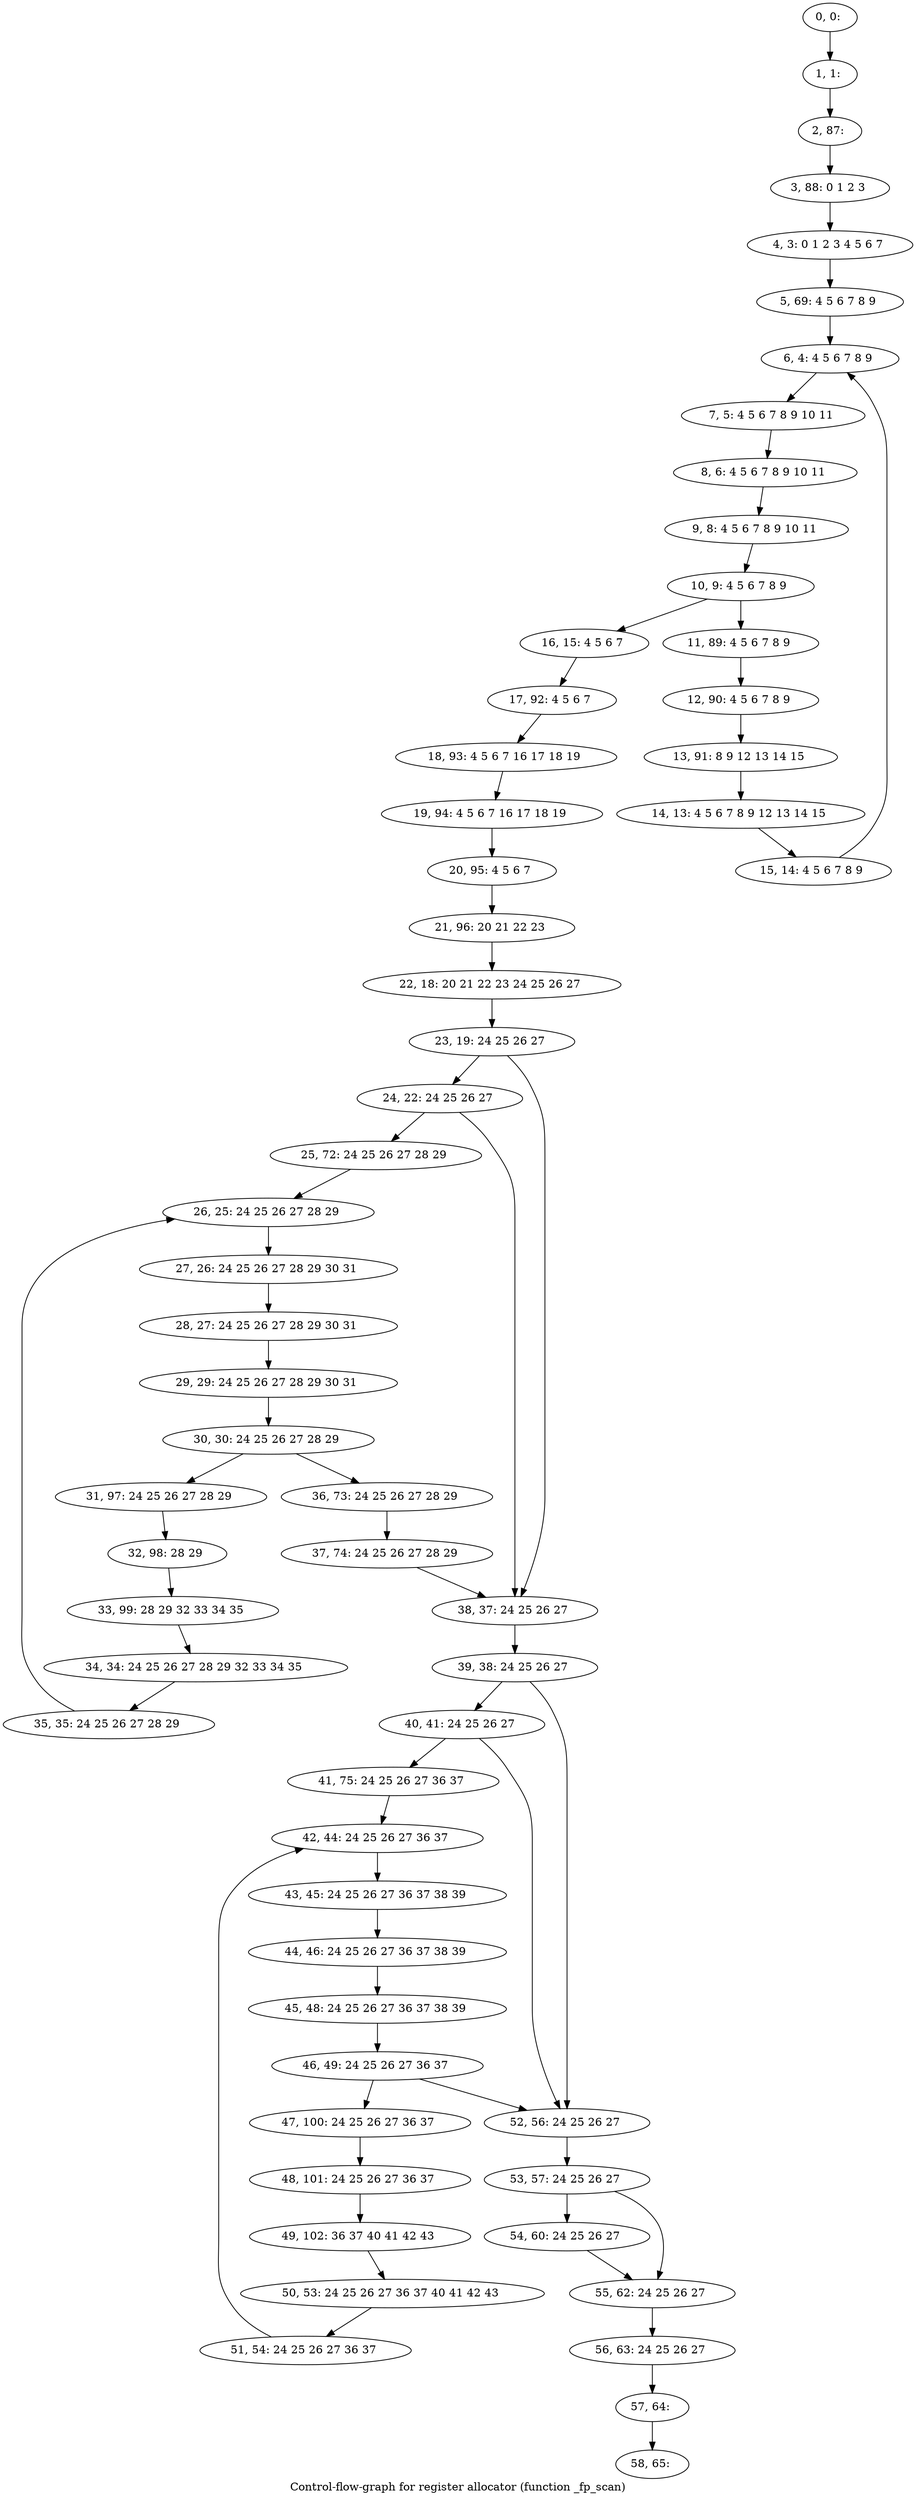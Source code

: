 digraph G {
graph [label="Control-flow-graph for register allocator (function _fp_scan)"]
0[label="0, 0: "];
1[label="1, 1: "];
2[label="2, 87: "];
3[label="3, 88: 0 1 2 3 "];
4[label="4, 3: 0 1 2 3 4 5 6 7 "];
5[label="5, 69: 4 5 6 7 8 9 "];
6[label="6, 4: 4 5 6 7 8 9 "];
7[label="7, 5: 4 5 6 7 8 9 10 11 "];
8[label="8, 6: 4 5 6 7 8 9 10 11 "];
9[label="9, 8: 4 5 6 7 8 9 10 11 "];
10[label="10, 9: 4 5 6 7 8 9 "];
11[label="11, 89: 4 5 6 7 8 9 "];
12[label="12, 90: 4 5 6 7 8 9 "];
13[label="13, 91: 8 9 12 13 14 15 "];
14[label="14, 13: 4 5 6 7 8 9 12 13 14 15 "];
15[label="15, 14: 4 5 6 7 8 9 "];
16[label="16, 15: 4 5 6 7 "];
17[label="17, 92: 4 5 6 7 "];
18[label="18, 93: 4 5 6 7 16 17 18 19 "];
19[label="19, 94: 4 5 6 7 16 17 18 19 "];
20[label="20, 95: 4 5 6 7 "];
21[label="21, 96: 20 21 22 23 "];
22[label="22, 18: 20 21 22 23 24 25 26 27 "];
23[label="23, 19: 24 25 26 27 "];
24[label="24, 22: 24 25 26 27 "];
25[label="25, 72: 24 25 26 27 28 29 "];
26[label="26, 25: 24 25 26 27 28 29 "];
27[label="27, 26: 24 25 26 27 28 29 30 31 "];
28[label="28, 27: 24 25 26 27 28 29 30 31 "];
29[label="29, 29: 24 25 26 27 28 29 30 31 "];
30[label="30, 30: 24 25 26 27 28 29 "];
31[label="31, 97: 24 25 26 27 28 29 "];
32[label="32, 98: 28 29 "];
33[label="33, 99: 28 29 32 33 34 35 "];
34[label="34, 34: 24 25 26 27 28 29 32 33 34 35 "];
35[label="35, 35: 24 25 26 27 28 29 "];
36[label="36, 73: 24 25 26 27 28 29 "];
37[label="37, 74: 24 25 26 27 28 29 "];
38[label="38, 37: 24 25 26 27 "];
39[label="39, 38: 24 25 26 27 "];
40[label="40, 41: 24 25 26 27 "];
41[label="41, 75: 24 25 26 27 36 37 "];
42[label="42, 44: 24 25 26 27 36 37 "];
43[label="43, 45: 24 25 26 27 36 37 38 39 "];
44[label="44, 46: 24 25 26 27 36 37 38 39 "];
45[label="45, 48: 24 25 26 27 36 37 38 39 "];
46[label="46, 49: 24 25 26 27 36 37 "];
47[label="47, 100: 24 25 26 27 36 37 "];
48[label="48, 101: 24 25 26 27 36 37 "];
49[label="49, 102: 36 37 40 41 42 43 "];
50[label="50, 53: 24 25 26 27 36 37 40 41 42 43 "];
51[label="51, 54: 24 25 26 27 36 37 "];
52[label="52, 56: 24 25 26 27 "];
53[label="53, 57: 24 25 26 27 "];
54[label="54, 60: 24 25 26 27 "];
55[label="55, 62: 24 25 26 27 "];
56[label="56, 63: 24 25 26 27 "];
57[label="57, 64: "];
58[label="58, 65: "];
0->1 ;
1->2 ;
2->3 ;
3->4 ;
4->5 ;
5->6 ;
6->7 ;
7->8 ;
8->9 ;
9->10 ;
10->11 ;
10->16 ;
11->12 ;
12->13 ;
13->14 ;
14->15 ;
15->6 ;
16->17 ;
17->18 ;
18->19 ;
19->20 ;
20->21 ;
21->22 ;
22->23 ;
23->24 ;
23->38 ;
24->25 ;
24->38 ;
25->26 ;
26->27 ;
27->28 ;
28->29 ;
29->30 ;
30->31 ;
30->36 ;
31->32 ;
32->33 ;
33->34 ;
34->35 ;
35->26 ;
36->37 ;
37->38 ;
38->39 ;
39->40 ;
39->52 ;
40->41 ;
40->52 ;
41->42 ;
42->43 ;
43->44 ;
44->45 ;
45->46 ;
46->47 ;
46->52 ;
47->48 ;
48->49 ;
49->50 ;
50->51 ;
51->42 ;
52->53 ;
53->54 ;
53->55 ;
54->55 ;
55->56 ;
56->57 ;
57->58 ;
}
